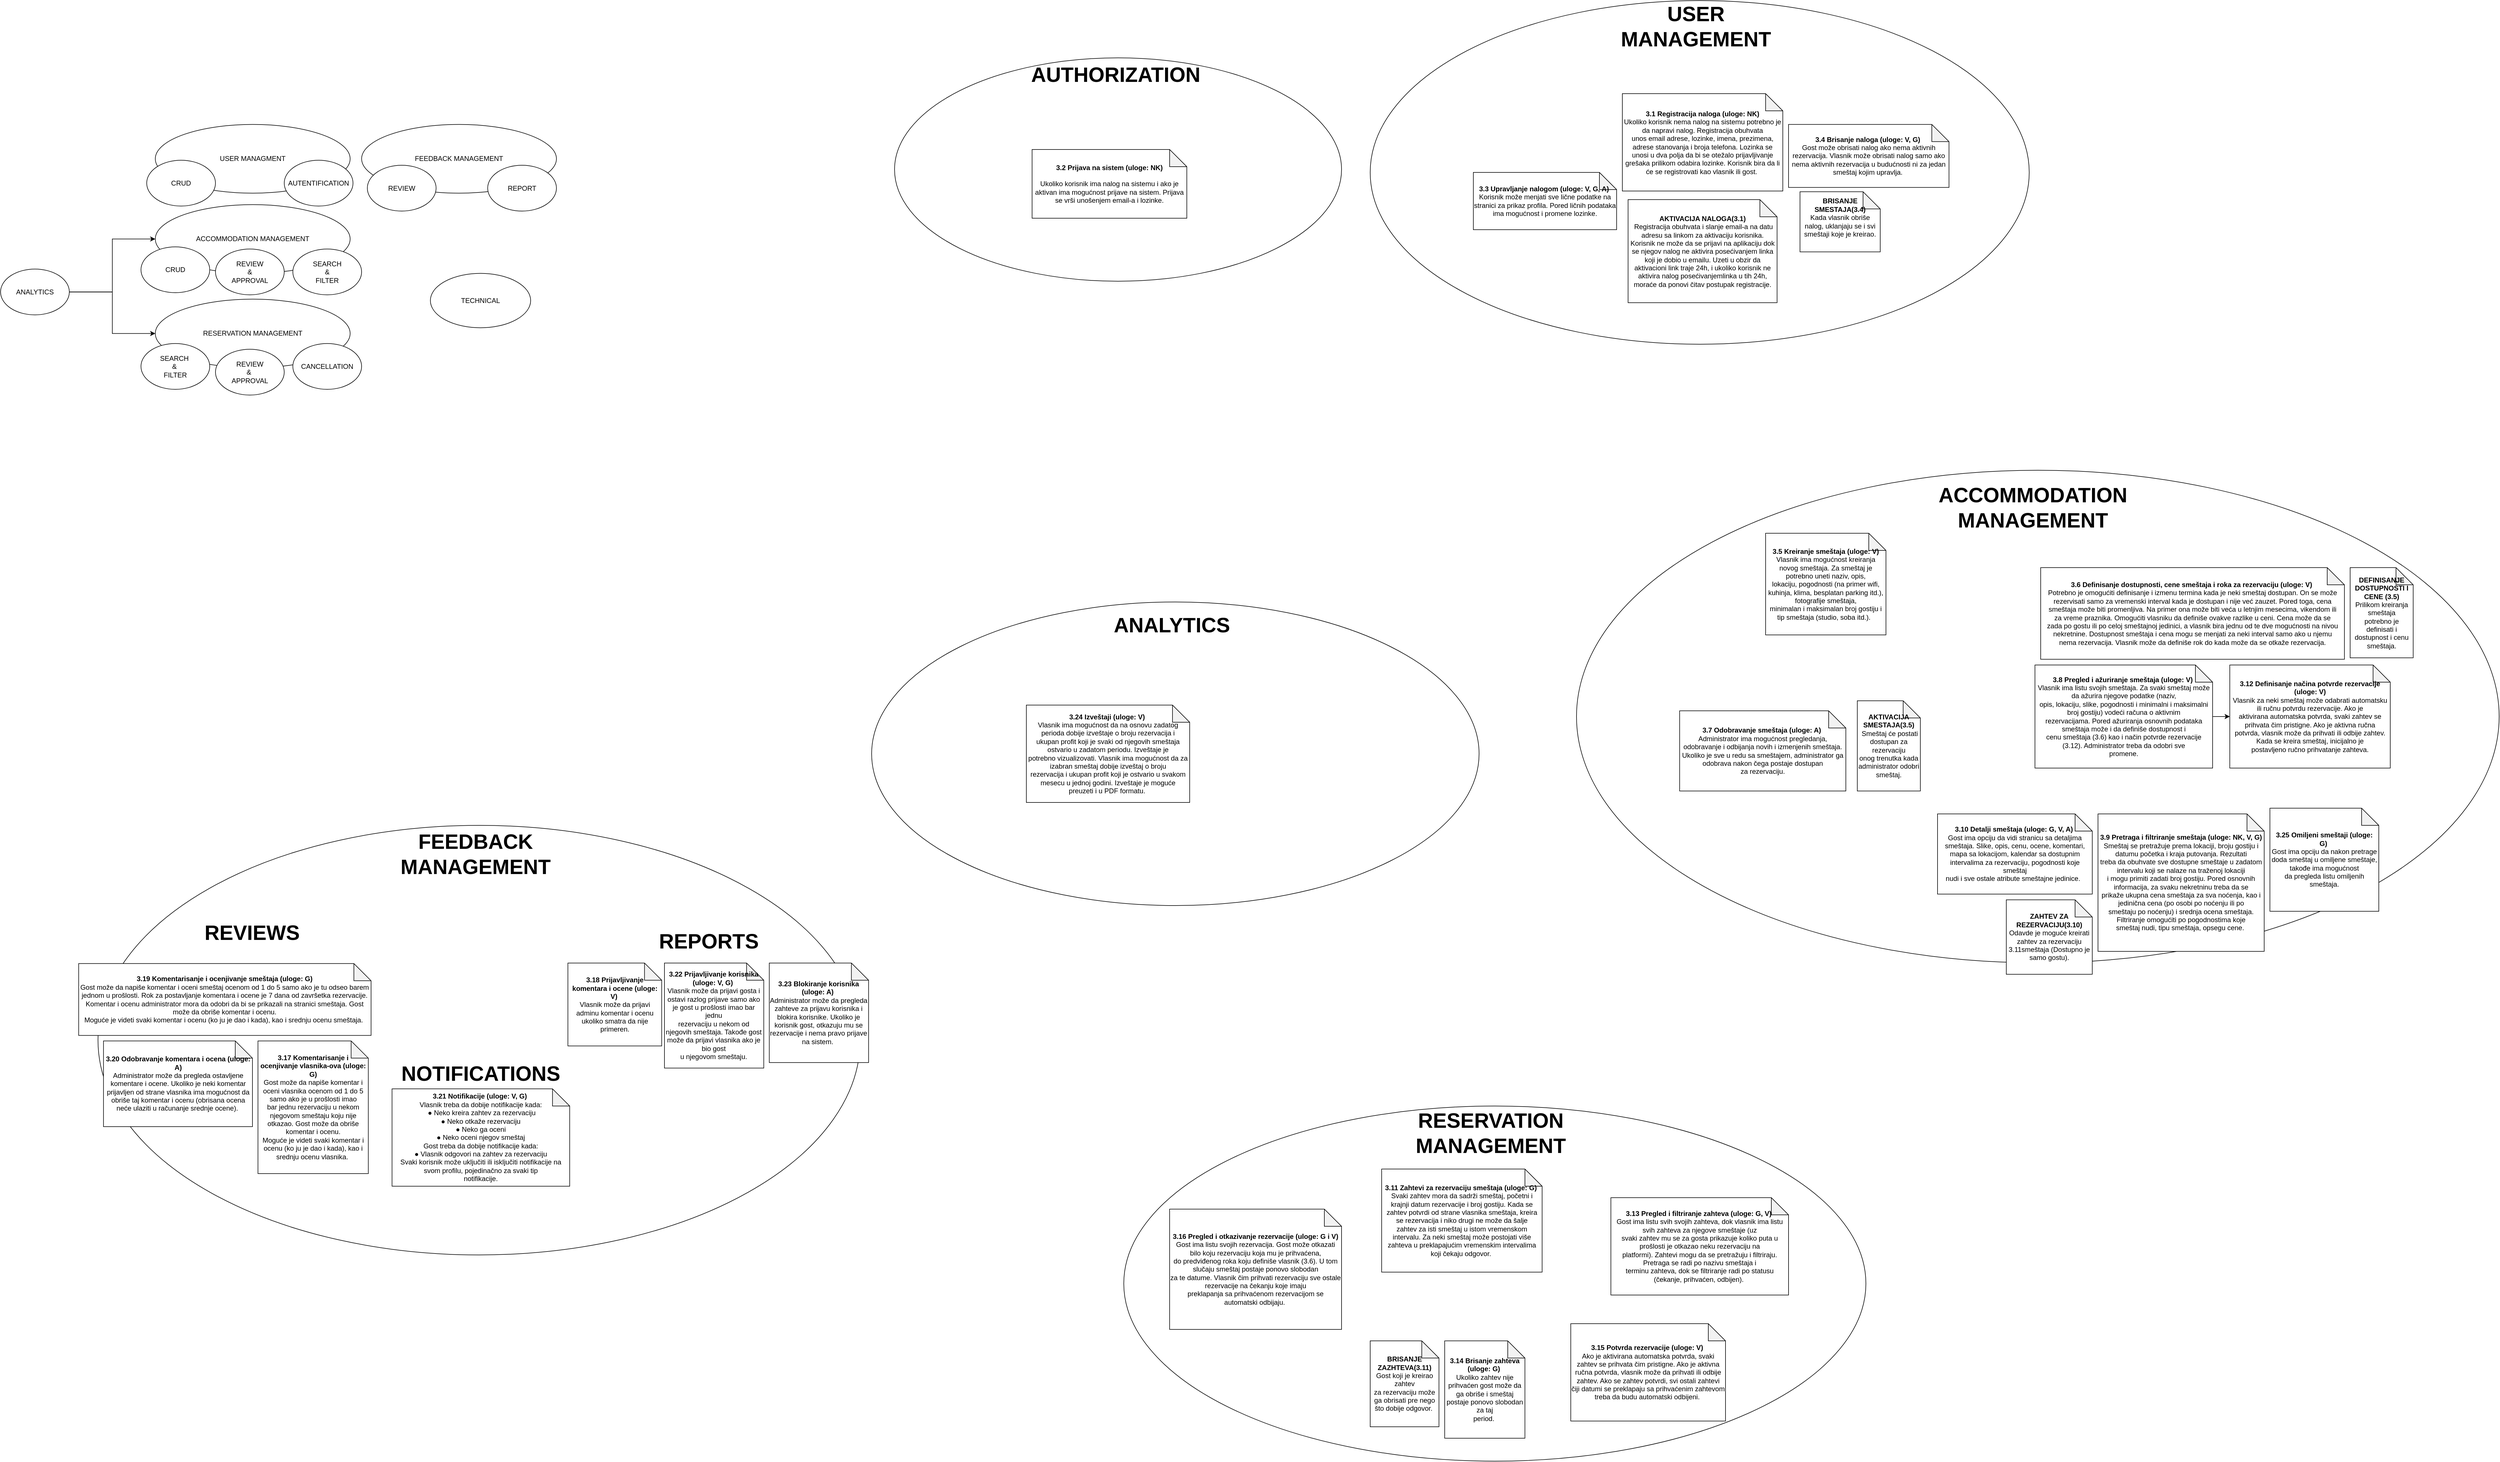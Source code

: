 <mxfile version="22.1.1" type="github">
  <diagram name="Page-1" id="wxxaoA3hYLvJC0KUvrLp">
    <mxGraphModel dx="9715" dy="4700" grid="1" gridSize="10" guides="1" tooltips="1" connect="1" arrows="1" fold="1" page="1" pageScale="1" pageWidth="850" pageHeight="1100" math="0" shadow="0">
      <root>
        <mxCell id="0" />
        <mxCell id="1" parent="0" />
        <mxCell id="PRfdmgxEt33vwPDczBdO-16" value="" style="ellipse;whiteSpace=wrap;html=1;" vertex="1" parent="1">
          <mxGeometry x="-1740" y="1000" width="1330" height="750" as="geometry" />
        </mxCell>
        <mxCell id="PRfdmgxEt33vwPDczBdO-11" value="" style="group" vertex="1" connectable="0" parent="1">
          <mxGeometry x="480" y="-440" width="1150" height="600" as="geometry" />
        </mxCell>
        <mxCell id="PRfdmgxEt33vwPDczBdO-12" value="" style="ellipse;whiteSpace=wrap;html=1;" vertex="1" parent="PRfdmgxEt33vwPDczBdO-11">
          <mxGeometry width="1150" height="600" as="geometry" />
        </mxCell>
        <mxCell id="PRfdmgxEt33vwPDczBdO-13" value="&lt;b&gt;&lt;font style=&quot;font-size: 36px;&quot;&gt;USER&lt;br&gt;MANAGEMENT&lt;/font&gt;&lt;/b&gt;" style="text;html=1;strokeColor=none;fillColor=none;align=center;verticalAlign=middle;whiteSpace=wrap;rounded=0;" vertex="1" parent="PRfdmgxEt33vwPDczBdO-11">
          <mxGeometry x="514.286" y="27.907" width="108.929" height="34.884" as="geometry" />
        </mxCell>
        <mxCell id="fVZ4tSZ_obKM28BY9sw6-3" value="&lt;div style=&quot;&quot;&gt;&lt;b&gt;3.3 Upravljanje nalogom (uloge: V, G, A)&amp;nbsp;&lt;/b&gt;&lt;/div&gt;&lt;div style=&quot;&quot;&gt;Korisnik može menjati sve lične podatke na stranici za prikaz profila. Pored ličnih podataka ima mogućnost i promene lozinke.&lt;br&gt;&lt;/div&gt;" style="shape=note;whiteSpace=wrap;html=1;backgroundOutline=1;darkOpacity=0.05;align=center;" parent="PRfdmgxEt33vwPDczBdO-11" vertex="1">
          <mxGeometry x="180" y="300" width="250" height="100" as="geometry" />
        </mxCell>
        <mxCell id="PRfdmgxEt33vwPDczBdO-8" value="" style="group" vertex="1" connectable="0" parent="1">
          <mxGeometry x="50" y="1490" width="1295" height="620" as="geometry" />
        </mxCell>
        <mxCell id="PRfdmgxEt33vwPDczBdO-9" value="" style="ellipse;whiteSpace=wrap;html=1;" vertex="1" parent="PRfdmgxEt33vwPDczBdO-8">
          <mxGeometry width="1295" height="620" as="geometry" />
        </mxCell>
        <mxCell id="PRfdmgxEt33vwPDczBdO-10" value="&lt;b&gt;&lt;font style=&quot;font-size: 36px;&quot;&gt;RESERVATION&lt;br&gt;MANAGEMENT&lt;/font&gt;&lt;/b&gt;" style="text;html=1;strokeColor=none;fillColor=none;align=center;verticalAlign=middle;whiteSpace=wrap;rounded=0;" vertex="1" parent="PRfdmgxEt33vwPDczBdO-8">
          <mxGeometry x="579.13" y="28.837" width="122.663" height="36.047" as="geometry" />
        </mxCell>
        <mxCell id="PRfdmgxEt33vwPDczBdO-7" value="" style="group" vertex="1" connectable="0" parent="1">
          <mxGeometry x="840" y="380" width="1610" height="860" as="geometry" />
        </mxCell>
        <mxCell id="PRfdmgxEt33vwPDczBdO-2" value="" style="ellipse;whiteSpace=wrap;html=1;" vertex="1" parent="PRfdmgxEt33vwPDczBdO-7">
          <mxGeometry width="1610" height="860" as="geometry" />
        </mxCell>
        <mxCell id="PRfdmgxEt33vwPDczBdO-5" value="&lt;b&gt;&lt;font style=&quot;font-size: 36px;&quot;&gt;ACCOMMODATION&lt;br&gt;MANAGEMENT&lt;/font&gt;&lt;/b&gt;" style="text;html=1;strokeColor=none;fillColor=none;align=center;verticalAlign=middle;whiteSpace=wrap;rounded=0;" vertex="1" parent="PRfdmgxEt33vwPDczBdO-7">
          <mxGeometry x="720" y="40" width="152.5" height="50" as="geometry" />
        </mxCell>
        <mxCell id="fVZ4tSZ_obKM28BY9sw6-49" value="&lt;div style=&quot;&quot;&gt;&lt;b&gt;3.25 Omiljeni smeštaji (uloge: G)&amp;nbsp;&lt;/b&gt;&lt;/div&gt;&lt;div style=&quot;&quot;&gt;Gost ima opciju da nakon pretrage doda smeštaj u omiljene smeštaje, takođe ima mogućnost&lt;br/&gt;da pregleda listu omiljenih smeštaja.&lt;br&gt;&lt;/div&gt;" style="shape=note;whiteSpace=wrap;html=1;backgroundOutline=1;darkOpacity=0.05;align=center;" parent="PRfdmgxEt33vwPDczBdO-7" vertex="1">
          <mxGeometry x="1210" y="590" width="190" height="180" as="geometry" />
        </mxCell>
        <mxCell id="fVZ4tSZ_obKM28BY9sw6-1" value="&lt;div style=&quot;&quot;&gt;&lt;b style=&quot;background-color: initial;&quot;&gt;3.1 Registracija naloga (uloge: NK)&lt;/b&gt;&lt;/div&gt;&lt;span style=&quot;background-color: initial;&quot;&gt;&lt;div style=&quot;&quot;&gt;&lt;span style=&quot;background-color: initial;&quot;&gt;Ukoliko korisnik nema nalog na sistemu potrebno je da napravi nalog. Registracija obuhvata&lt;/span&gt;&lt;/div&gt;&lt;/span&gt;&lt;span style=&quot;background-color: initial;&quot;&gt;&lt;div style=&quot;&quot;&gt;&lt;span style=&quot;background-color: initial;&quot;&gt;unos email adrese, lozinke, imena, prezimena, adrese stanovanja i broja telefona. Lozinka se&lt;/span&gt;&lt;/div&gt;&lt;/span&gt;&lt;span style=&quot;background-color: initial;&quot;&gt;&lt;div style=&quot;&quot;&gt;&lt;span style=&quot;background-color: initial;&quot;&gt;unosi u dva polja da bi se otežalo prijavljivanje grešaka prilikom odabira lozinke.&lt;/span&gt;&lt;span style=&quot;background-color: initial;&quot;&gt;&amp;nbsp;Korisnik bira da li će se registrovati&amp;nbsp;&lt;/span&gt;&lt;span style=&quot;background-color: initial;&quot;&gt;kao vlasnik ili gost.&amp;nbsp;&lt;/span&gt;&lt;/div&gt;&lt;/span&gt;" style="shape=note;whiteSpace=wrap;html=1;backgroundOutline=1;darkOpacity=0.05;align=center;" parent="1" vertex="1">
          <mxGeometry x="920" y="-277.5" width="280" height="170" as="geometry" />
        </mxCell>
        <mxCell id="fVZ4tSZ_obKM28BY9sw6-4" value="&lt;div style=&quot;&quot;&gt;&lt;b&gt;3.4 Brisanje naloga (uloge: V, G)&amp;nbsp;&lt;/b&gt;&lt;/div&gt;&lt;div style=&quot;&quot;&gt;Gost može obrisati nalog ako nema aktivnih rezervacija. Vlasnik može obrisati nalog samo ako&lt;br&gt;nema aktivnih rezervacija u budućnosti ni za jedan smeštaj kojim upravlja.&amp;nbsp;&lt;br&gt;&lt;/div&gt;" style="shape=note;whiteSpace=wrap;html=1;backgroundOutline=1;darkOpacity=0.05;align=center;" parent="1" vertex="1">
          <mxGeometry x="1210" y="-223.75" width="280" height="110" as="geometry" />
        </mxCell>
        <mxCell id="fVZ4tSZ_obKM28BY9sw6-5" value="&lt;div style=&quot;&quot;&gt;&lt;b&gt;3.5 Kreiranje smeštaja (uloge: V)&lt;/b&gt;&lt;br&gt;Vlasnik ima mogućnost kreiranja novog smeštaja. Za smeštaj je potrebno uneti naziv, opis,&lt;br&gt;lokaciju, pogodnosti (na primer wifi, kuhinja, klima, besplatan parking itd.), fotografije smeštaja,&lt;br&gt;minimalan i maksimalan broj gostiju i tip smeštaja (studio, soba itd.). &amp;nbsp;&lt;br&gt;&lt;/div&gt;" style="shape=note;whiteSpace=wrap;html=1;backgroundOutline=1;darkOpacity=0.05;align=center;" parent="1" vertex="1">
          <mxGeometry x="1170" y="490" width="210" height="177.5" as="geometry" />
        </mxCell>
        <mxCell id="fVZ4tSZ_obKM28BY9sw6-7" value="&lt;div style=&quot;&quot;&gt;&lt;b&gt;3.21 Notifikacije (uloge: V, G)&amp;nbsp;&lt;/b&gt;&lt;/div&gt;&lt;div style=&quot;&quot;&gt;Vlasnik treba da dobije notifikacije kada:&lt;/div&gt;&lt;div style=&quot;&quot;&gt;&amp;nbsp;● Neko kreira zahtev za rezervaciju&lt;br/&gt; ● Neko otkaže rezervaciju&lt;br/&gt; ● Neko ga oceni&lt;br/&gt; ● Neko oceni njegov smeštaj&lt;br/&gt;Gost treba da dobije notifikacije kada:&lt;br/&gt; ● Vlasnik odgovori na zahtev za rezervaciju&lt;br/&gt;Svaki korisnik može uključiti ili isključiti notifikacije na svom profilu, pojedinačno za svaki tip&lt;br/&gt;notifikacije.&lt;br&gt;&lt;/div&gt;" style="shape=note;whiteSpace=wrap;html=1;backgroundOutline=1;darkOpacity=0.05;align=center;" parent="1" vertex="1">
          <mxGeometry x="-1226.89" y="1460" width="310" height="170" as="geometry" />
        </mxCell>
        <mxCell id="fVZ4tSZ_obKM28BY9sw6-12" value="&lt;div style=&quot;&quot;&gt;&lt;b&gt;3.16 Pregled i otkazivanje rezervacije (uloge: G i V)&lt;br/&gt;&lt;/b&gt;Gost ima listu svojih rezervacija. Gost može otkazati bilo koju rezervaciju koja mu je prihvaćena,&lt;br/&gt;do predviđenog roka koju definiše vlasnik (3.6). U tom slučaju smeštaj postaje ponovo slobodan&lt;br/&gt;za te datume. Vlasnik čim prihvati rezervaciju sve ostale rezervacije na čekanju koje imaju&lt;br/&gt;preklapanja sa prihvaćenom rezervacijom se automatski odbijaju.&amp;nbsp;&lt;br&gt;&lt;/div&gt;" style="shape=note;whiteSpace=wrap;html=1;backgroundOutline=1;darkOpacity=0.05;align=center;" parent="1" vertex="1">
          <mxGeometry x="130" y="1670" width="300" height="210" as="geometry" />
        </mxCell>
        <mxCell id="fVZ4tSZ_obKM28BY9sw6-13" value="&lt;div style=&quot;&quot;&gt;&lt;b&gt;3.15 Potvrda rezervacije (uloge: V)&amp;nbsp;&lt;/b&gt;&lt;/div&gt;&lt;div style=&quot;&quot;&gt;Ako je aktivirana automatska potvrda, svaki zahtev se prihvata čim pristigne. Ako je aktivna&lt;br/&gt;ručna potvrda, vlasnik može da prihvati ili odbije zahtev. Ako se zahtev potvrdi, svi ostali zahtevi&lt;br/&gt;čiji datumi se preklapaju sa prihvaćenim zahtevom treba da budu automatski odbijeni.&amp;nbsp;&lt;br&gt;&lt;/div&gt;" style="shape=note;whiteSpace=wrap;html=1;backgroundOutline=1;darkOpacity=0.05;align=center;" parent="1" vertex="1">
          <mxGeometry x="830" y="1870" width="270" height="170" as="geometry" />
        </mxCell>
        <mxCell id="fVZ4tSZ_obKM28BY9sw6-14" value="&lt;div style=&quot;&quot;&gt;&lt;b&gt;3.14 Brisanje zahteva (uloge: G)&amp;nbsp;&lt;/b&gt;&lt;/div&gt;&lt;div style=&quot;&quot;&gt;Ukoliko zahtev nije prihvaćen gost može da ga obriše i smeštaj postaje ponovo slobodan za taj&lt;br/&gt;period.&amp;nbsp;&lt;br&gt;&lt;/div&gt;" style="shape=note;whiteSpace=wrap;html=1;backgroundOutline=1;darkOpacity=0.05;align=center;" parent="1" vertex="1">
          <mxGeometry x="610" y="1900" width="140" height="170" as="geometry" />
        </mxCell>
        <mxCell id="fVZ4tSZ_obKM28BY9sw6-15" value="&lt;div style=&quot;&quot;&gt;&lt;b&gt;3.13 Pregled i filtriranje zahteva (uloge: G, V)&amp;nbsp;&lt;/b&gt;&lt;/div&gt;&lt;div style=&quot;&quot;&gt;Gost ima listu svih svojih zahteva, dok vlasnik ima listu svih zahteva za njegove smeštaje (uz&lt;br/&gt;svaki zahtev mu se za gosta prikazuje koliko puta u prošlosti je otkazao neku rezervaciju na&lt;br/&gt;platformi). Zahtevi mogu da se pretražuju i filtriraju. Pretraga se radi po nazivu smeštaja i&lt;br/&gt;terminu zahteva, dok se filtriranje radi po statusu (čekanje, prihvaćen, odbijen).&amp;nbsp;&lt;br&gt;&lt;/div&gt;" style="shape=note;whiteSpace=wrap;html=1;backgroundOutline=1;darkOpacity=0.05;align=center;" parent="1" vertex="1">
          <mxGeometry x="900" y="1650" width="310" height="170" as="geometry" />
        </mxCell>
        <mxCell id="fVZ4tSZ_obKM28BY9sw6-16" value="&lt;div style=&quot;&quot;&gt;&lt;b&gt;3.12 Definisanje načina potvrde rezervacije (uloge: V)&lt;br/&gt;&lt;/b&gt;Vlasnik za neki smeštaj može odabrati automatsku ili ručnu potvrdu rezervacije. Ako je&lt;br/&gt;aktivirana automatska potvrda, svaki zahtev se prihvata čim pristigne. Ako je aktivna ručna&lt;br/&gt;potvrda, vlasnik može da prihvati ili odbije zahtev. Kada se kreira smeštaj, inicijalno je&lt;br/&gt;postavljeno ručno prihvatanje zahteva.&lt;br&gt;&lt;/div&gt;" style="shape=note;whiteSpace=wrap;html=1;backgroundOutline=1;darkOpacity=0.05;align=center;" parent="1" vertex="1">
          <mxGeometry x="1980" y="720" width="280" height="180" as="geometry" />
        </mxCell>
        <mxCell id="fVZ4tSZ_obKM28BY9sw6-17" value="&lt;div style=&quot;&quot;&gt;&lt;b&gt;3.11 Zahtevi za rezervaciju smeštaja (uloge: G)&amp;nbsp;&lt;/b&gt;&lt;/div&gt;&lt;div style=&quot;&quot;&gt;Svaki zahtev mora da sadrži smeštaj, početni i krajnji datum rezervacije i broj gostiju. Kada se&lt;br&gt;zahtev potvrdi od strane vlasnika smeštaja, kreira se rezervacija i niko drugi ne može da šalje&lt;br&gt;zahtev za isti smeštaj u istom vremenskom intervalu. Za neki smeštaj može postojati više&lt;br&gt;zahteva u preklapajućim vremenskim intervalima koji čekaju odgovor.&amp;nbsp;&lt;br&gt;&lt;/div&gt;" style="shape=note;whiteSpace=wrap;html=1;backgroundOutline=1;darkOpacity=0.05;align=center;" parent="1" vertex="1">
          <mxGeometry x="500" y="1600" width="280" height="180" as="geometry" />
        </mxCell>
        <mxCell id="fVZ4tSZ_obKM28BY9sw6-18" value="&lt;div style=&quot;&quot;&gt;&lt;b&gt;3.10 Detalji smeštaja (uloge: G, V, A)&amp;nbsp;&lt;/b&gt;&lt;/div&gt;&lt;div style=&quot;&quot;&gt;Gost ima opciju da vidi stranicu sa detaljima smeštaja. Slike, opis, cenu, ocene, komentari,&lt;br&gt;mapa sa lokacijom, kalendar sa dostupnim intervalima za rezervaciju, pogodnosti koje smeštaj&lt;br&gt;nudi i sve ostale atribute smeštajne jedinice. &amp;nbsp;&lt;br&gt;&lt;/div&gt;" style="shape=note;whiteSpace=wrap;html=1;backgroundOutline=1;darkOpacity=0.05;align=center;" parent="1" vertex="1">
          <mxGeometry x="1470" y="980" width="270" height="140" as="geometry" />
        </mxCell>
        <mxCell id="fVZ4tSZ_obKM28BY9sw6-19" value="&lt;div style=&quot;&quot;&gt;&lt;b&gt;3.9 Pretraga i filtriranje smeštaja (uloge: NK, V, G)&lt;/b&gt;&lt;br/&gt;Smeštaj se pretražuje prema lokaciji, broju gostiju i datumu početka i kraja putovanja. Rezultati&lt;br/&gt;treba da obuhvate sve dostupne smeštaje u zadatom intervalu koji se nalaze na traženoj lokaciji&lt;br/&gt;i mogu primiti zadati broj gostiju. Pored osnovnih informacija, za svaku nekretninu treba da se&lt;br/&gt;prikaže ukupna cena smeštaja za sva noćenja, kao i jedinična cena (po osobi po noćenju ili po&lt;br/&gt;smeštaju po noćenju) i srednja ocena smeštaja. Filtriranje omogućiti po pogodnostima koje&lt;br/&gt;smeštaj nudi, tipu smeštaja, opsegu cene.&amp;nbsp;&lt;br&gt;&lt;/div&gt;" style="shape=note;whiteSpace=wrap;html=1;backgroundOutline=1;darkOpacity=0.05;align=center;" parent="1" vertex="1">
          <mxGeometry x="1750" y="980" width="290" height="240" as="geometry" />
        </mxCell>
        <mxCell id="fVZ4tSZ_obKM28BY9sw6-20" value="&lt;div style=&quot;&quot;&gt;&lt;b&gt;3.8 Pregled i ažuriranje smeštaja (uloge: V)&amp;nbsp;&lt;/b&gt;&lt;/div&gt;&lt;div style=&quot;&quot;&gt;Vlasnik ima listu svojih smeštaja. Za svaki smeštaj može da ažurira njegove podatke (naziv,&lt;br/&gt;opis, lokaciju, slike, pogodnosti i minimalni i maksimalni broj gostiju) vodeći računa o aktivnim&lt;br/&gt;rezervacijama. Pored ažuriranja osnovnih podataka smeštaja može i da definiše dostupnost i&lt;br/&gt;cenu smeštaja (3.6) kao i način potvrde rezervacije (3.12). Administrator treba da odobri sve&lt;br/&gt;promene.&lt;br&gt;&lt;/div&gt;" style="shape=note;whiteSpace=wrap;html=1;backgroundOutline=1;darkOpacity=0.05;align=center;" parent="1" vertex="1">
          <mxGeometry x="1640" y="720" width="310" height="180" as="geometry" />
        </mxCell>
        <mxCell id="fVZ4tSZ_obKM28BY9sw6-21" value="&lt;div style=&quot;&quot;&gt;&lt;b&gt;3.7 Odobravanje smeštaja (uloge: A)&amp;nbsp;&lt;/b&gt;&lt;/div&gt;&lt;div style=&quot;&quot;&gt;Administrator ima mogućnost pregledanja, odobravanje i odbijanja novih i izmenjenih smeštaja.&lt;br/&gt;Ukoliko je sve u redu sa smeštajem, administrator ga odobrava nakon čega postaje dostupan&lt;br/&gt;za rezervaciju.&lt;br&gt;&lt;/div&gt;" style="shape=note;whiteSpace=wrap;html=1;backgroundOutline=1;darkOpacity=0.05;align=center;" parent="1" vertex="1">
          <mxGeometry x="1020" y="800" width="290" height="140" as="geometry" />
        </mxCell>
        <mxCell id="fVZ4tSZ_obKM28BY9sw6-22" value="&lt;div style=&quot;&quot;&gt;&lt;b&gt;3.6 Definisanje dostupnosti, cene smeštaja i roka za rezervaciju (uloge: V)&amp;nbsp;&lt;/b&gt;&lt;/div&gt;&lt;div style=&quot;&quot;&gt;Potrebno je omogućiti definisanje i izmenu termina kada je neki smeštaj dostupan. On se može&lt;br/&gt;rezervisati samo za vremenski interval kada je dostupan i nije već zauzet. Pored toga, cena&lt;br/&gt;smeštaja može biti promenljiva. Na primer ona može biti veća u letnjim mesecima, vikendom ili&lt;br/&gt;za vreme praznika. Omogućiti vlasniku da definiše ovakve razlike u ceni. Cena može da se&lt;br/&gt;zada po gostu ili po celoj smeštajnoj jedinici, a vlasnik bira jednu od te dve mogućnosti na nivou&lt;br/&gt;nekretnine. Dostupnost smeštaja i cena mogu se menjati za neki interval samo ako u njemu&lt;br/&gt;nema rezervacija. Vlasnik može da definiše rok do kada može da se otkaže rezervacija.&lt;br&gt;&lt;/div&gt;" style="shape=note;whiteSpace=wrap;html=1;backgroundOutline=1;darkOpacity=0.05;align=center;" parent="1" vertex="1">
          <mxGeometry x="1650" y="550" width="530" height="160" as="geometry" />
        </mxCell>
        <mxCell id="fVZ4tSZ_obKM28BY9sw6-27" value="USER MANAGMENT" style="ellipse;whiteSpace=wrap;html=1;" parent="1" vertex="1">
          <mxGeometry x="-1640" y="-223.75" width="340" height="120" as="geometry" />
        </mxCell>
        <mxCell id="fVZ4tSZ_obKM28BY9sw6-28" value="ACCOMMODATION MANAGEMENT" style="ellipse;whiteSpace=wrap;html=1;" parent="1" vertex="1">
          <mxGeometry x="-1640" y="-83.75" width="340" height="120" as="geometry" />
        </mxCell>
        <mxCell id="fVZ4tSZ_obKM28BY9sw6-29" value="RESERVATION MANAGEMENT" style="ellipse;whiteSpace=wrap;html=1;" parent="1" vertex="1">
          <mxGeometry x="-1640" y="81.25" width="340" height="120" as="geometry" />
        </mxCell>
        <mxCell id="fVZ4tSZ_obKM28BY9sw6-30" value="FEEDBACK MANAGEMENT" style="ellipse;whiteSpace=wrap;html=1;" parent="1" vertex="1">
          <mxGeometry x="-1280" y="-223.75" width="340" height="120" as="geometry" />
        </mxCell>
        <mxCell id="fVZ4tSZ_obKM28BY9sw6-53" style="edgeStyle=orthogonalEdgeStyle;rounded=0;orthogonalLoop=1;jettySize=auto;html=1;" parent="1" source="fVZ4tSZ_obKM28BY9sw6-31" target="fVZ4tSZ_obKM28BY9sw6-28" edge="1">
          <mxGeometry relative="1" as="geometry" />
        </mxCell>
        <mxCell id="fVZ4tSZ_obKM28BY9sw6-54" style="edgeStyle=orthogonalEdgeStyle;rounded=0;orthogonalLoop=1;jettySize=auto;html=1;entryX=0;entryY=0.5;entryDx=0;entryDy=0;" parent="1" source="fVZ4tSZ_obKM28BY9sw6-31" target="fVZ4tSZ_obKM28BY9sw6-29" edge="1">
          <mxGeometry relative="1" as="geometry" />
        </mxCell>
        <mxCell id="fVZ4tSZ_obKM28BY9sw6-31" value="ANALYTICS" style="ellipse;whiteSpace=wrap;html=1;" parent="1" vertex="1">
          <mxGeometry x="-1910" y="28.75" width="120" height="80" as="geometry" />
        </mxCell>
        <mxCell id="fVZ4tSZ_obKM28BY9sw6-32" value="AUTENTIFICATION" style="ellipse;whiteSpace=wrap;html=1;" parent="1" vertex="1">
          <mxGeometry x="-1415" y="-161.25" width="120" height="80" as="geometry" />
        </mxCell>
        <mxCell id="fVZ4tSZ_obKM28BY9sw6-33" value="TECHNICAL" style="ellipse;whiteSpace=wrap;html=1;" parent="1" vertex="1">
          <mxGeometry x="-1160" y="36.25" width="175" height="95" as="geometry" />
        </mxCell>
        <mxCell id="fVZ4tSZ_obKM28BY9sw6-34" value="&lt;div style=&quot;&quot;&gt;&lt;b&gt;AKTIVACIJA NALOGA(3.1)&lt;/b&gt;&lt;/div&gt;&lt;div style=&quot;&quot;&gt;&lt;span style=&quot;background-color: initial;&quot;&gt;&amp;nbsp;Registracija&amp;nbsp;&lt;/span&gt;&lt;span style=&quot;background-color: initial; border-color: var(--border-color);&quot;&gt;obuhvata i slanje email-a na datu adresu sa linkom za aktivaciju korisnika. Korisnik ne može da&amp;nbsp;&lt;/span&gt;&lt;span style=&quot;background-color: initial; border-color: var(--border-color);&quot;&gt;se prijavi na aplikaciju dok se njegov nalog ne aktivira posećivanjem linka koji je dobio u emailu. Uzeti u obzir da aktivacioni link traje 24h, i ukoliko korisnik ne aktivira nalog posećivanjem&lt;/span&gt;&lt;span style=&quot;background-color: initial; border-color: var(--border-color);&quot;&gt;linka u tih 24h, moraće da ponovi čitav postupak registracije.&lt;/span&gt;&lt;br&gt;&lt;/div&gt;" style="shape=note;whiteSpace=wrap;html=1;backgroundOutline=1;darkOpacity=0.05;align=center;" parent="1" vertex="1">
          <mxGeometry x="930" y="-92.5" width="260" height="180" as="geometry" />
        </mxCell>
        <mxCell id="fVZ4tSZ_obKM28BY9sw6-35" value="&lt;div style=&quot;&quot;&gt;&lt;/div&gt;&lt;b&gt;BRISANJE SMESTAJA(3.4)&lt;br&gt;&lt;/b&gt;Kada vlasnik obriše&lt;br style=&quot;border-color: var(--border-color);&quot;&gt;nalog, uklanjaju se i svi smeštaji koje je kreirao.&lt;div style=&quot;&quot;&gt;&amp;nbsp;&lt;br&gt;&lt;/div&gt;" style="shape=note;whiteSpace=wrap;html=1;backgroundOutline=1;darkOpacity=0.05;align=center;" parent="1" vertex="1">
          <mxGeometry x="1230" y="-106.25" width="140" height="105" as="geometry" />
        </mxCell>
        <mxCell id="fVZ4tSZ_obKM28BY9sw6-36" value="&lt;div style=&quot;&quot;&gt;&lt;b&gt;DEFINISANJE DOSTUPNOSTI I CENE (3.5)&lt;/b&gt;&lt;/div&gt;&lt;div style=&quot;&quot;&gt;Prilikom kreiranja smeštaja&lt;br style=&quot;border-color: var(--border-color);&quot;&gt;potrebno je definisati i dostupnost i cenu smeštaja.&lt;br&gt;&lt;/div&gt;" style="shape=note;whiteSpace=wrap;html=1;backgroundOutline=1;darkOpacity=0.05;align=center;" parent="1" vertex="1">
          <mxGeometry x="2190" y="550" width="110" height="157.5" as="geometry" />
        </mxCell>
        <mxCell id="fVZ4tSZ_obKM28BY9sw6-37" value="&lt;div style=&quot;&quot;&gt;&lt;b&gt;AKTIVACIJA SMESTAJA(3.5)&lt;/b&gt;&lt;/div&gt;&lt;div style=&quot;&quot;&gt;&amp;nbsp;Smeštaj će postati dostupan za rezervaciju&lt;br style=&quot;border-color: var(--border-color);&quot;&gt;onog trenutka kada administrator odobri smeštaj.&lt;br&gt;&lt;/div&gt;" style="shape=note;whiteSpace=wrap;html=1;backgroundOutline=1;darkOpacity=0.05;align=center;" parent="1" vertex="1">
          <mxGeometry x="1330" y="782.5" width="110" height="157.5" as="geometry" />
        </mxCell>
        <mxCell id="fVZ4tSZ_obKM28BY9sw6-38" value="CRUD" style="ellipse;whiteSpace=wrap;html=1;" parent="1" vertex="1">
          <mxGeometry x="-1665" y="-10" width="120" height="80" as="geometry" />
        </mxCell>
        <mxCell id="fVZ4tSZ_obKM28BY9sw6-39" value="SEARCH&lt;br&gt;&amp;amp;&lt;br&gt;FILTER" style="ellipse;whiteSpace=wrap;html=1;" parent="1" vertex="1">
          <mxGeometry x="-1400" y="-6.25" width="120" height="80" as="geometry" />
        </mxCell>
        <mxCell id="fVZ4tSZ_obKM28BY9sw6-40" value="REVIEW&lt;br&gt;&amp;amp;&lt;br&gt;APPROVAL" style="ellipse;whiteSpace=wrap;html=1;" parent="1" vertex="1">
          <mxGeometry x="-1535" y="-6.25" width="120" height="80" as="geometry" />
        </mxCell>
        <mxCell id="fVZ4tSZ_obKM28BY9sw6-41" value="&lt;div style=&quot;&quot;&gt;&lt;b&gt;ZAHTEV ZA REZERVACIJU(3.10)&lt;/b&gt;&lt;/div&gt;&lt;div style=&quot;&quot;&gt;Odavde je moguće kreirati zahtev za rezervaciju&lt;br style=&quot;border-color: var(--border-color);&quot;&gt;3.11smeštaja (Dostupno je samo gostu).&lt;b&gt;&lt;br&gt;&lt;/b&gt;&lt;/div&gt;" style="shape=note;whiteSpace=wrap;html=1;backgroundOutline=1;darkOpacity=0.05;align=center;" parent="1" vertex="1">
          <mxGeometry x="1590" y="1130" width="150" height="130" as="geometry" />
        </mxCell>
        <mxCell id="fVZ4tSZ_obKM28BY9sw6-42" style="edgeStyle=orthogonalEdgeStyle;rounded=0;orthogonalLoop=1;jettySize=auto;html=1;entryX=0;entryY=0.5;entryDx=0;entryDy=0;entryPerimeter=0;" parent="1" source="fVZ4tSZ_obKM28BY9sw6-20" target="fVZ4tSZ_obKM28BY9sw6-16" edge="1">
          <mxGeometry relative="1" as="geometry" />
        </mxCell>
        <mxCell id="fVZ4tSZ_obKM28BY9sw6-44" value="&lt;div style=&quot;&quot;&gt;&lt;b&gt;BRISANJE ZAZHTEVA(3.11)&lt;/b&gt;&lt;/div&gt;&lt;div style=&quot;&quot;&gt;Gost koji je kreirao zahtev&lt;br style=&quot;border-color: var(--border-color);&quot;&gt;za rezervaciju može ga obrisati pre nego što dobije odgovor.&amp;nbsp;&lt;b&gt;&lt;br&gt;&lt;/b&gt;&lt;/div&gt;" style="shape=note;whiteSpace=wrap;html=1;backgroundOutline=1;darkOpacity=0.05;align=center;" parent="1" vertex="1">
          <mxGeometry x="480" y="1900" width="120" height="150" as="geometry" />
        </mxCell>
        <mxCell id="fVZ4tSZ_obKM28BY9sw6-45" value="SEARCH&amp;nbsp;&lt;br&gt;&amp;amp;&amp;nbsp;&lt;br&gt;FILTER" style="ellipse;whiteSpace=wrap;html=1;" parent="1" vertex="1">
          <mxGeometry x="-1665" y="158.75" width="120" height="80" as="geometry" />
        </mxCell>
        <mxCell id="fVZ4tSZ_obKM28BY9sw6-46" value="CRUD" style="ellipse;whiteSpace=wrap;html=1;" parent="1" vertex="1">
          <mxGeometry x="-1655" y="-161.25" width="120" height="80" as="geometry" />
        </mxCell>
        <mxCell id="fVZ4tSZ_obKM28BY9sw6-47" value="REVIEW&lt;br&gt;&amp;amp;&amp;nbsp;&lt;br&gt;APPROVAL" style="ellipse;whiteSpace=wrap;html=1;" parent="1" vertex="1">
          <mxGeometry x="-1535" y="168.75" width="120" height="80" as="geometry" />
        </mxCell>
        <mxCell id="fVZ4tSZ_obKM28BY9sw6-48" value="CANCELLATION" style="ellipse;whiteSpace=wrap;html=1;" parent="1" vertex="1">
          <mxGeometry x="-1400" y="158.75" width="120" height="80" as="geometry" />
        </mxCell>
        <mxCell id="fVZ4tSZ_obKM28BY9sw6-51" value="REVIEW" style="ellipse;whiteSpace=wrap;html=1;" parent="1" vertex="1">
          <mxGeometry x="-1270" y="-152.5" width="120" height="80" as="geometry" />
        </mxCell>
        <mxCell id="fVZ4tSZ_obKM28BY9sw6-52" value="REPORT" style="ellipse;whiteSpace=wrap;html=1;" parent="1" vertex="1">
          <mxGeometry x="-1060" y="-152.5" width="120" height="80" as="geometry" />
        </mxCell>
        <mxCell id="fVZ4tSZ_obKM28BY9sw6-9" value="&lt;div style=&quot;&quot;&gt;&lt;b&gt;3.19 Komentarisanje i ocenjivanje smeštaja (uloge: G)&lt;br/&gt;&lt;/b&gt;Gost može da napiše komentar i oceni smeštaj ocenom od 1 do 5 samo ako je tu odseo barem&lt;br/&gt;jednom u prošlosti. Rok za postavljanje komentara i ocene je 7 dana od završetka rezervacije.&lt;br/&gt;Komentar i ocenu administrator mora da odobri da bi se prikazali na stranici smeštaja. Gost&lt;br/&gt;može da obriše komentar i ocenu.&lt;br/&gt;Moguće je videti svaki komentar i ocenu (ko ju je dao i kada), kao i srednju ocenu smeštaja.&amp;nbsp;&lt;br&gt;&lt;/div&gt;" style="shape=note;whiteSpace=wrap;html=1;backgroundOutline=1;darkOpacity=0.05;align=center;" parent="1" vertex="1">
          <mxGeometry x="-1773.727" y="1241.279" width="510.248" height="125.465" as="geometry" />
        </mxCell>
        <mxCell id="fVZ4tSZ_obKM28BY9sw6-8" value="&lt;div style=&quot;&quot;&gt;&lt;b&gt;3.20 Odobravanje komentara i ocena (uloge: A)&lt;br/&gt;&lt;/b&gt;Administrator može da pregleda ostavljene komentare i ocene. Ukoliko je neki komentar&lt;br/&gt;prijavljen od strane vlasnika ima mogućnost da obriše taj komentar i ocenu (obrisana ocena&lt;br/&gt;neće ulaziti u računanje srednje ocene).&amp;nbsp;&lt;br&gt;&lt;/div&gt;" style="shape=note;whiteSpace=wrap;html=1;backgroundOutline=1;darkOpacity=0.05;align=center;" parent="1" vertex="1">
          <mxGeometry x="-1730.404" y="1376.395" width="259.938" height="149.593" as="geometry" />
        </mxCell>
        <mxCell id="fVZ4tSZ_obKM28BY9sw6-11" value="&lt;div style=&quot;&quot;&gt;&lt;b&gt;3.17 Komentarisanje i ocenjivanje vlasnika-ova (uloge: G)&lt;br/&gt;&lt;/b&gt;Gost može da napiše komentar i oceni vlasnika ocenom od 1 do 5 samo ako je u prošlosti imao&lt;br/&gt;bar jednu rezervaciju u nekom njegovom smeštaju koju nije otkazao. Gost može da obriše&lt;br/&gt;komentar i ocenu.&lt;br/&gt;Moguće je videti svaki komentar i ocenu (ko ju je dao i kada), kao i srednju ocenu vlasnika.&amp;nbsp;&lt;br&gt;&lt;/div&gt;" style="shape=note;whiteSpace=wrap;html=1;backgroundOutline=1;darkOpacity=0.05;align=center;" parent="1" vertex="1">
          <mxGeometry x="-1460.839" y="1376.395" width="192.547" height="231.628" as="geometry" />
        </mxCell>
        <mxCell id="fVZ4tSZ_obKM28BY9sw6-10" value="&lt;div style=&quot;&quot;&gt;&lt;b&gt;3.18 Prijavljivanje komentara i ocene (uloge: V)&amp;nbsp;&lt;/b&gt;&lt;/div&gt;&lt;div style=&quot;&quot;&gt;Vlasnik može da prijavi adminu komentar i ocenu ukoliko smatra da nije primeren.&lt;br&gt;&lt;/div&gt;" style="shape=note;whiteSpace=wrap;html=1;backgroundOutline=1;darkOpacity=0.05;align=center;" parent="1" vertex="1">
          <mxGeometry x="-920.004" y="1240.347" width="163.665" height="144.767" as="geometry" />
        </mxCell>
        <mxCell id="fVZ4tSZ_obKM28BY9sw6-26" value="&lt;div style=&quot;&quot;&gt;&lt;b&gt;3.22 Prijavljivanje korisnika (uloge: V, G)&amp;nbsp;&lt;/b&gt;&lt;/div&gt;&lt;div style=&quot;&quot;&gt;Vlasnik može da prijavi gosta i ostavi razlog prijave samo ako je gost u prošlosti imao bar jednu&lt;br/&gt;rezervaciju u nekom od njegovih smeštaja. Takođe gost može da prijavi vlasnika ako je bio gost&lt;br/&gt;u njegovom smeštaju.&lt;br&gt;&lt;/div&gt;" style="shape=note;whiteSpace=wrap;html=1;backgroundOutline=1;darkOpacity=0.05;align=center;" parent="1" vertex="1">
          <mxGeometry x="-751.526" y="1240.347" width="173.292" height="183.372" as="geometry" />
        </mxCell>
        <mxCell id="fVZ4tSZ_obKM28BY9sw6-25" value="&lt;div style=&quot;&quot;&gt;&lt;b&gt;3.23 Blokiranje korisnika (uloge: A)&amp;nbsp;&lt;/b&gt;&lt;/div&gt;&lt;div style=&quot;&quot;&gt;Administrator može da pregleda zahteve za prijavu korisnika i blokira korisnike. Ukoliko je&lt;br/&gt;korisnik gost, otkazuju mu se rezervacije i nema pravo prijave na sistem.&amp;nbsp;&lt;br&gt;&lt;/div&gt;" style="shape=note;whiteSpace=wrap;html=1;backgroundOutline=1;darkOpacity=0.05;align=center;" parent="1" vertex="1">
          <mxGeometry x="-568.607" y="1240.347" width="173.292" height="173.721" as="geometry" />
        </mxCell>
        <mxCell id="PRfdmgxEt33vwPDczBdO-18" value="&lt;b&gt;&lt;font style=&quot;font-size: 36px;&quot;&gt;FEEDBACK&lt;br&gt;MANAGEMENT&lt;/font&gt;&lt;/b&gt;" style="text;html=1;strokeColor=none;fillColor=none;align=center;verticalAlign=middle;whiteSpace=wrap;rounded=0;" vertex="1" parent="1">
          <mxGeometry x="-1139.998" y="1032.602" width="118.092" height="34.789" as="geometry" />
        </mxCell>
        <mxCell id="PRfdmgxEt33vwPDczBdO-26" value="&lt;span style=&quot;font-size: 36px;&quot;&gt;&lt;b&gt;REVIEWS&lt;/b&gt;&lt;/span&gt;" style="text;html=1;strokeColor=none;fillColor=none;align=center;verticalAlign=middle;whiteSpace=wrap;rounded=0;" vertex="1" parent="1">
          <mxGeometry x="-1529.998" y="1170.002" width="118.092" height="34.789" as="geometry" />
        </mxCell>
        <mxCell id="PRfdmgxEt33vwPDczBdO-27" value="&lt;span style=&quot;font-size: 36px;&quot;&gt;&lt;b&gt;REPORTS&lt;/b&gt;&lt;/span&gt;" style="text;html=1;strokeColor=none;fillColor=none;align=center;verticalAlign=middle;whiteSpace=wrap;rounded=0;" vertex="1" parent="1">
          <mxGeometry x="-733.108" y="1184.302" width="118.092" height="34.789" as="geometry" />
        </mxCell>
        <mxCell id="PRfdmgxEt33vwPDczBdO-28" value="&lt;span style=&quot;font-size: 36px;&quot;&gt;&lt;b&gt;NOTIFICATIONS&lt;/b&gt;&lt;/span&gt;" style="text;html=1;strokeColor=none;fillColor=none;align=center;verticalAlign=middle;whiteSpace=wrap;rounded=0;" vertex="1" parent="1">
          <mxGeometry x="-1130.938" y="1415.562" width="118.092" height="34.789" as="geometry" />
        </mxCell>
        <mxCell id="PRfdmgxEt33vwPDczBdO-30" value="" style="group" vertex="1" connectable="0" parent="1">
          <mxGeometry x="-390" y="610" width="1060" height="530" as="geometry" />
        </mxCell>
        <mxCell id="PRfdmgxEt33vwPDczBdO-31" value="" style="ellipse;whiteSpace=wrap;html=1;" vertex="1" parent="PRfdmgxEt33vwPDczBdO-30">
          <mxGeometry width="1060" height="530" as="geometry" />
        </mxCell>
        <mxCell id="PRfdmgxEt33vwPDczBdO-32" value="&lt;span style=&quot;font-size: 36px;&quot;&gt;&lt;b&gt;ANALYTICS&lt;/b&gt;&lt;/span&gt;" style="text;html=1;strokeColor=none;fillColor=none;align=center;verticalAlign=middle;whiteSpace=wrap;rounded=0;" vertex="1" parent="PRfdmgxEt33vwPDczBdO-30">
          <mxGeometry x="474.037" y="24.651" width="100.404" height="30.814" as="geometry" />
        </mxCell>
        <mxCell id="fVZ4tSZ_obKM28BY9sw6-24" value="&lt;div style=&quot;&quot;&gt;&lt;b&gt;3.24 Izveštaji (uloge: V)&amp;nbsp;&lt;/b&gt;&lt;/div&gt;&lt;div style=&quot;&quot;&gt;Vlasnik ima mogućnost da na osnovu zadatog perioda dobije izveštaje o broju rezervacija i&lt;br/&gt;ukupan profit koji je svaki od njegovih smeštaja ostvario u zadatom periodu. Izveštaje je&lt;br/&gt;potrebno vizualizovati. Vlasnik ima mogućnost da za izabran smeštaj dobije izveštaj o broju&lt;br/&gt;rezervacija i ukupan profit koji je ostvario u svakom mesecu u jednoj godini. Izveštaje je moguće&lt;br/&gt;preuzeti i u PDF formatu.&amp;nbsp;&lt;br&gt;&lt;/div&gt;" style="shape=note;whiteSpace=wrap;html=1;backgroundOutline=1;darkOpacity=0.05;align=center;" parent="PRfdmgxEt33vwPDczBdO-30" vertex="1">
          <mxGeometry x="270" y="180" width="285" height="170" as="geometry" />
        </mxCell>
        <mxCell id="PRfdmgxEt33vwPDczBdO-38" value="" style="group" vertex="1" connectable="0" parent="1">
          <mxGeometry x="-350" y="-340" width="780" height="390" as="geometry" />
        </mxCell>
        <mxCell id="PRfdmgxEt33vwPDczBdO-39" value="" style="ellipse;whiteSpace=wrap;html=1;" vertex="1" parent="PRfdmgxEt33vwPDczBdO-38">
          <mxGeometry width="780.0" height="390.0" as="geometry" />
        </mxCell>
        <mxCell id="PRfdmgxEt33vwPDczBdO-40" value="&lt;span style=&quot;font-size: 36px;&quot;&gt;&lt;b&gt;AUTHORIZATION&lt;/b&gt;&lt;/span&gt;" style="text;html=1;strokeColor=none;fillColor=none;align=center;verticalAlign=middle;whiteSpace=wrap;rounded=0;" vertex="1" parent="PRfdmgxEt33vwPDczBdO-38">
          <mxGeometry x="348.82" y="18.14" width="73.882" height="22.674" as="geometry" />
        </mxCell>
        <mxCell id="PRfdmgxEt33vwPDczBdO-41" value="&lt;div style=&quot;&quot;&gt;&lt;b&gt;3.2 Prijava na sistem (uloge: NK)&lt;/b&gt;&lt;/div&gt;&lt;div style=&quot;&quot;&gt;&lt;br/&gt;Ukoliko korisnik ima nalog na sistemu i ako je aktivan ima mogućnost prijave na sistem. Prijava&lt;br/&gt;se vrši unošenjem email-a i lozinke.&lt;br&gt;&lt;/div&gt;" style="shape=note;whiteSpace=wrap;html=1;backgroundOutline=1;darkOpacity=0.05;align=center;" vertex="1" parent="PRfdmgxEt33vwPDczBdO-38">
          <mxGeometry x="240" y="160" width="270" height="120" as="geometry" />
        </mxCell>
      </root>
    </mxGraphModel>
  </diagram>
</mxfile>
